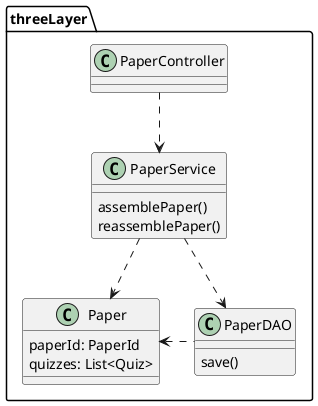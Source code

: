 @startuml

package threeLayer {
    class PaperController

    class PaperService {
        assemblePaper()
        reassemblePaper()
    }


    class Paper {
        paperId: PaperId
        quizzes: List<Quiz>
    }

    class PaperDAO {
        save()
    }


    PaperController ..> PaperService
    PaperService ..> Paper
    PaperService ..> PaperDAO
    PaperDAO .left.> Paper
}
@enduml
